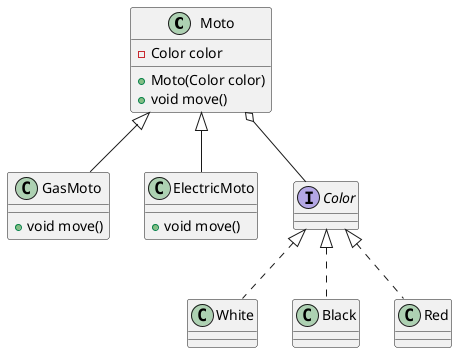 @startuml


class Moto{
   - Color color
   + Moto(Color color)
   + void move()
}

class GasMoto{
   + void move()
}


class ElectricMoto{
   + void move()
}



Moto o-- Color

class White

class Black

class Red

Moto <|-- GasMoto
Moto <|-- ElectricMoto

Color<|.. White
Color<|.. Black
Color<|.. Red

interface Color{
}


@enduml
